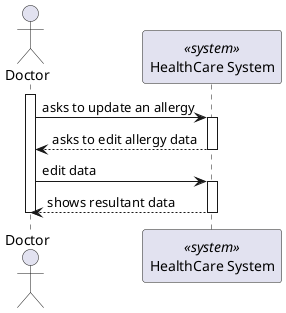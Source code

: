 @startuml

actor Doctor as "Doctor"
participant SYS as "HealthCare System" <<system>>

activate Doctor

    Doctor -> SYS : asks to update an allergy
    
    activate SYS

        SYS --> Doctor : asks to edit allergy data

    deactivate SYS

    Doctor -> SYS : edit data

    activate SYS 
        SYS --> Doctor: shows resultant data
        
    deactivate SYS

deactivate Doctor


@enduml